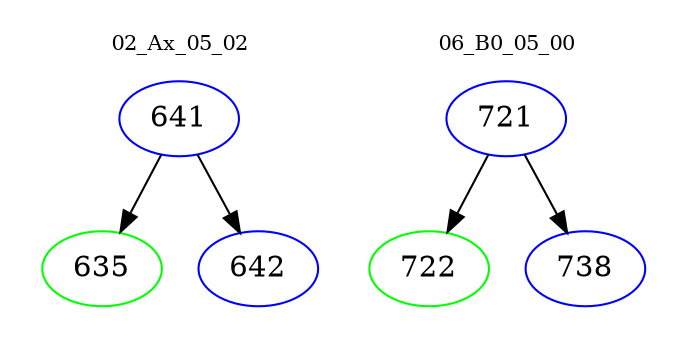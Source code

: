 digraph{
subgraph cluster_0 {
color = white
label = "02_Ax_05_02";
fontsize=10;
T0_641 [label="641", color="blue"]
T0_641 -> T0_635 [color="black"]
T0_635 [label="635", color="green"]
T0_641 -> T0_642 [color="black"]
T0_642 [label="642", color="blue"]
}
subgraph cluster_1 {
color = white
label = "06_B0_05_00";
fontsize=10;
T1_721 [label="721", color="blue"]
T1_721 -> T1_722 [color="black"]
T1_722 [label="722", color="green"]
T1_721 -> T1_738 [color="black"]
T1_738 [label="738", color="blue"]
}
}

